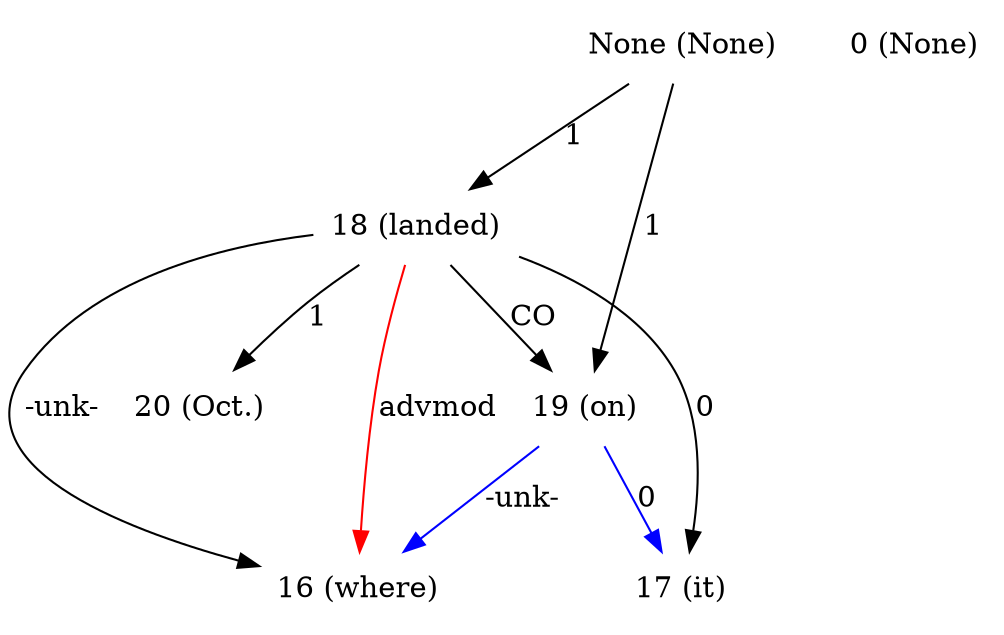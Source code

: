 digraph G{
edge [dir=forward]
node [shape=plaintext]

None [label="None (None)"]
None -> 18 [label="1"]
None -> 19 [label="1"]
0 [label="0 (None)"]
16 [label="16 (where)"]
18 -> 16 [label="advmod", color="red"]
17 [label="17 (it)"]
18 [label="18 (landed)"]
18 -> 20 [label="1"]
18 -> 16 [label="-unk-"]
18 -> 19 [label="CO"]
18 -> 17 [label="0"]
19 [label="19 (on)"]
19 -> 16 [label="-unk-", color="blue"]
19 -> 17 [label="0", color="blue"]
20 [label="20 (Oct.)"]
}

